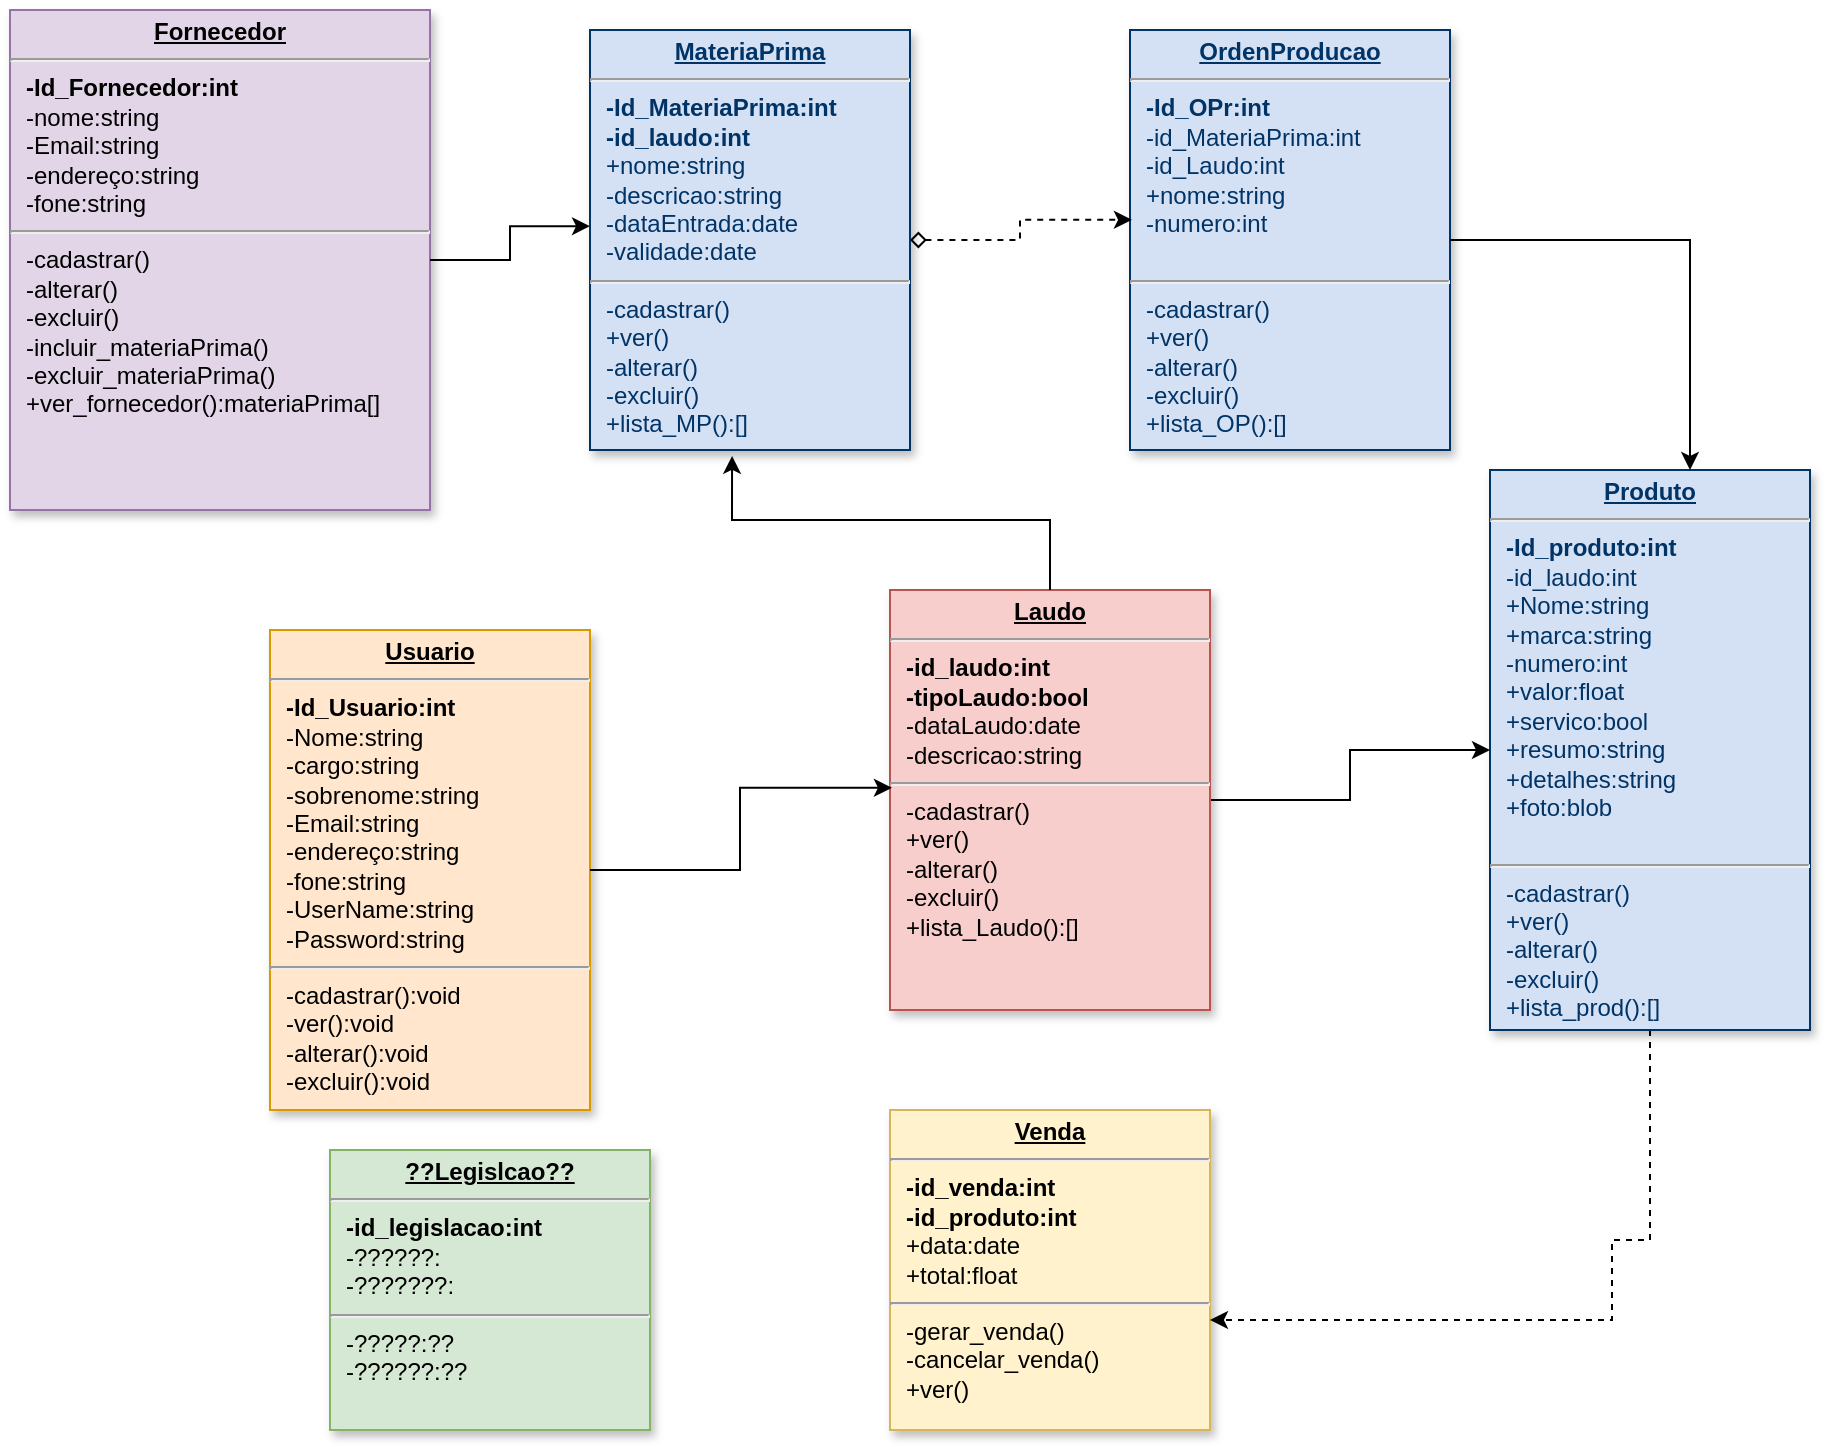 <mxfile version="24.8.1">
  <diagram name="Page-1" id="efa7a0a1-bf9b-a30e-e6df-94a7791c09e9">
    <mxGraphModel dx="813" dy="1603" grid="1" gridSize="10" guides="1" tooltips="1" connect="1" arrows="1" fold="1" page="1" pageScale="1" pageWidth="826" pageHeight="1169" background="none" math="0" shadow="0">
      <root>
        <mxCell id="0" />
        <mxCell id="1" parent="0" />
        <mxCell id="21" value="&lt;p style=&quot;margin: 0px; margin-top: 4px; text-align: center; text-decoration: underline;&quot;&gt;&lt;b&gt;OrdenProducao&lt;/b&gt;&lt;/p&gt;&lt;hr&gt;&lt;p style=&quot;margin: 0px; margin-left: 8px;&quot;&gt;&lt;b&gt;-Id_OPr:int&lt;/b&gt;&lt;/p&gt;&lt;p style=&quot;margin: 0px; margin-left: 8px;&quot;&gt;-id_MateriaPrima:int&lt;br&gt;&lt;/p&gt;&lt;p style=&quot;margin: 0px; margin-left: 8px;&quot;&gt;-id_Laudo:int&lt;br&gt;&lt;/p&gt;&lt;p style=&quot;margin: 0px; margin-left: 8px;&quot;&gt;+nome:string&lt;/p&gt;&lt;p style=&quot;margin: 0px; margin-left: 8px;&quot;&gt;-numero:int&lt;/p&gt;&lt;p style=&quot;margin: 0px; margin-left: 8px;&quot;&gt;&lt;br&gt;&lt;/p&gt;&lt;hr&gt;&lt;p style=&quot;border-color: var(--border-color); margin: 0px 0px 0px 8px;&quot;&gt;-cadastrar()&lt;/p&gt;&lt;p style=&quot;border-color: var(--border-color); margin: 0px 0px 0px 8px;&quot;&gt;+ver()&lt;br&gt;&lt;/p&gt;&lt;p style=&quot;border-color: var(--border-color); margin: 0px 0px 0px 8px;&quot;&gt;-alterar()&lt;/p&gt;&lt;p style=&quot;border-color: var(--border-color); margin: 0px 0px 0px 8px;&quot;&gt;-excluir()&lt;/p&gt;&lt;p style=&quot;margin: 0px; margin-left: 8px;&quot;&gt;+lista_OP():[]&lt;/p&gt;" style="verticalAlign=top;align=left;overflow=fill;fontSize=12;fontFamily=Helvetica;html=1;strokeColor=#003366;shadow=1;fillColor=#D4E1F5;fontColor=#003366" parent="1" vertex="1">
          <mxGeometry x="580" y="-40" width="160" height="210" as="geometry" />
        </mxCell>
        <mxCell id="22" value="&lt;p style=&quot;margin: 0px; margin-top: 4px; text-align: center; text-decoration: underline;&quot;&gt;&lt;b&gt;Usuario&lt;/b&gt;&lt;/p&gt;&lt;hr&gt;&lt;p style=&quot;margin: 0px; margin-left: 8px;&quot;&gt;&lt;b&gt;-Id_Usuario:int&lt;/b&gt;&lt;/p&gt;&lt;p style=&quot;margin: 0px; margin-left: 8px;&quot;&gt;&lt;span style=&quot;background-color: initial;&quot;&gt;-Nome:string&lt;/span&gt;&lt;br&gt;&lt;/p&gt;&lt;p style=&quot;margin: 0px; margin-left: 8px;&quot;&gt;&lt;span style=&quot;background-color: initial;&quot;&gt;-cargo:string&lt;/span&gt;&lt;/p&gt;&lt;p style=&quot;margin: 0px; margin-left: 8px;&quot;&gt;-sobrenome:string&lt;/p&gt;&lt;p style=&quot;margin: 0px; margin-left: 8px;&quot;&gt;&lt;span style=&quot;background-color: initial;&quot;&gt;-Email:string&lt;/span&gt;&lt;br&gt;&lt;/p&gt;&lt;p style=&quot;margin: 0px; margin-left: 8px;&quot;&gt;&lt;span style=&quot;background-color: initial;&quot;&gt;-endereço:string&lt;/span&gt;&lt;/p&gt;&lt;p style=&quot;margin: 0px; margin-left: 8px;&quot;&gt;&lt;span style=&quot;background-color: initial;&quot;&gt;-fone:string&lt;/span&gt;&lt;/p&gt;&lt;p style=&quot;margin: 0px; margin-left: 8px;&quot;&gt;-UserName:string&lt;/p&gt;&lt;p style=&quot;margin: 0px; margin-left: 8px;&quot;&gt;-Password:string&lt;/p&gt;&lt;hr&gt;&lt;p style=&quot;border-color: var(--border-color); margin: 0px 0px 0px 8px;&quot;&gt;-cadastrar():void&lt;/p&gt;&lt;p style=&quot;border-color: var(--border-color); margin: 0px 0px 0px 8px;&quot;&gt;-ver():void&lt;/p&gt;&lt;p style=&quot;border-color: var(--border-color); margin: 0px 0px 0px 8px;&quot;&gt;-alterar():void&lt;/p&gt;&lt;p style=&quot;border-color: var(--border-color); margin: 0px 0px 0px 8px;&quot;&gt;-excluir():void&lt;/p&gt;&lt;p style=&quot;border-color: var(--border-color); margin: 0px 0px 0px 8px;&quot;&gt;&lt;br style=&quot;border-color: var(--border-color);&quot;&gt;&lt;/p&gt;" style="verticalAlign=top;align=left;overflow=fill;fontSize=12;fontFamily=Helvetica;html=1;strokeColor=#d79b00;shadow=1;fillColor=#ffe6cc;" parent="1" vertex="1">
          <mxGeometry x="150" y="260" width="160" height="240" as="geometry" />
        </mxCell>
        <mxCell id="24" value="&lt;p style=&quot;margin: 0px; margin-top: 4px; text-align: center; text-decoration: underline;&quot;&gt;&lt;b&gt;Venda&lt;/b&gt;&lt;/p&gt;&lt;hr&gt;&lt;p style=&quot;margin: 0px; margin-left: 8px;&quot;&gt;&lt;b&gt;-id_venda:int&lt;/b&gt;&lt;/p&gt;&lt;p style=&quot;margin: 0px; margin-left: 8px;&quot;&gt;&lt;b&gt;-id_produto:int&lt;/b&gt;&lt;/p&gt;&lt;p style=&quot;margin: 0px; margin-left: 8px;&quot;&gt;&lt;span style=&quot;background-color: initial;&quot;&gt;+data:date&lt;/span&gt;&lt;br&gt;&lt;/p&gt;&lt;p style=&quot;margin: 0px; margin-left: 8px;&quot;&gt;+total:float&lt;/p&gt;&lt;hr&gt;&lt;p style=&quot;border-color: var(--border-color); margin: 0px 0px 0px 8px;&quot;&gt;-gerar_venda()&lt;/p&gt;&lt;p style=&quot;border-color: var(--border-color); margin: 0px 0px 0px 8px;&quot;&gt;&lt;span style=&quot;background-color: initial;&quot;&gt;-cancelar_venda()&lt;/span&gt;&lt;br&gt;&lt;/p&gt;&lt;p style=&quot;border-color: var(--border-color); margin: 0px 0px 0px 8px;&quot;&gt;+ver()&lt;/p&gt;&lt;p style=&quot;border-color: var(--border-color); margin: 0px 0px 0px 8px;&quot;&gt;&lt;br&gt;&lt;/p&gt;" style="verticalAlign=top;align=left;overflow=fill;fontSize=12;fontFamily=Helvetica;html=1;strokeColor=#d6b656;shadow=1;fillColor=#fff2cc;" parent="1" vertex="1">
          <mxGeometry x="460" y="500" width="160" height="160" as="geometry" />
        </mxCell>
        <mxCell id="Of43g7ajsxQIOOJVkstS-33" style="edgeStyle=orthogonalEdgeStyle;rounded=0;orthogonalLoop=1;jettySize=auto;html=1;entryX=0.006;entryY=0.452;entryDx=0;entryDy=0;entryPerimeter=0;dashed=1;startArrow=diamond;startFill=0;" parent="1" source="25" target="21" edge="1">
          <mxGeometry relative="1" as="geometry" />
        </mxCell>
        <mxCell id="25" value="&lt;p style=&quot;margin: 0px; margin-top: 4px; text-align: center; text-decoration: underline;&quot;&gt;&lt;b&gt;MateriaPrima&lt;/b&gt;&lt;/p&gt;&lt;hr&gt;&lt;p style=&quot;margin: 0px; margin-left: 8px;&quot;&gt;&lt;b&gt;-Id_MateriaPrima:int&lt;/b&gt;&lt;/p&gt;&lt;p style=&quot;margin: 0px; margin-left: 8px;&quot;&gt;&lt;b&gt;-id_laudo:int&lt;/b&gt;&lt;/p&gt;&lt;p style=&quot;margin: 0px; margin-left: 8px;&quot;&gt;+nome:string&lt;/p&gt;&lt;p style=&quot;margin: 0px; margin-left: 8px;&quot;&gt;-descricao:string&lt;/p&gt;&lt;p style=&quot;margin: 0px; margin-left: 8px;&quot;&gt;-dataEntrada:date&lt;/p&gt;&lt;p style=&quot;margin: 0px; margin-left: 8px;&quot;&gt;-validade:date&lt;/p&gt;&lt;hr&gt;&lt;p style=&quot;margin: 0px; margin-left: 8px;&quot;&gt;-cadastrar()&lt;/p&gt;&lt;p style=&quot;margin: 0px; margin-left: 8px;&quot;&gt;+ver()&lt;br&gt;&lt;/p&gt;&lt;p style=&quot;margin: 0px; margin-left: 8px;&quot;&gt;-alterar()&lt;/p&gt;&lt;p style=&quot;margin: 0px; margin-left: 8px;&quot;&gt;-excluir()&lt;/p&gt;&lt;p style=&quot;border-color: var(--border-color); margin: 0px 0px 0px 8px;&quot;&gt;+lista_MP():[]&lt;/p&gt;&lt;p style=&quot;margin: 0px; margin-left: 8px;&quot;&gt;&lt;br&gt;&lt;/p&gt;&lt;p style=&quot;margin: 0px; margin-left: 8px;&quot;&gt;&lt;br&gt;&lt;/p&gt;" style="verticalAlign=top;align=left;overflow=fill;fontSize=12;fontFamily=Helvetica;html=1;strokeColor=#003366;shadow=1;fillColor=#D4E1F5;fontColor=#003366" parent="1" vertex="1">
          <mxGeometry x="310" y="-40" width="160" height="210" as="geometry" />
        </mxCell>
        <mxCell id="UZ6zRoHqAO3_DpFXZGPz-38" style="edgeStyle=orthogonalEdgeStyle;rounded=0;orthogonalLoop=1;jettySize=auto;html=1;dashed=1;" edge="1" parent="1" source="29" target="24">
          <mxGeometry relative="1" as="geometry">
            <mxPoint x="750" y="610" as="targetPoint" />
            <Array as="points">
              <mxPoint x="840" y="565" />
              <mxPoint x="821" y="565" />
              <mxPoint x="821" y="605" />
            </Array>
          </mxGeometry>
        </mxCell>
        <mxCell id="29" value="&lt;p style=&quot;margin: 0px; margin-top: 4px; text-align: center; text-decoration: underline;&quot;&gt;&lt;strong&gt;Produto&lt;/strong&gt;&lt;/p&gt;&lt;hr&gt;&lt;p style=&quot;margin: 0px; margin-left: 8px;&quot;&gt;&lt;b&gt;-Id_produto:int&lt;/b&gt;&lt;/p&gt;&lt;p style=&quot;border-color: var(--border-color); margin: 0px 0px 0px 8px;&quot;&gt;&lt;span style=&quot;border-color: var(--border-color);&quot;&gt;-id_laudo:int&lt;/span&gt;&lt;/p&gt;&lt;p style=&quot;margin: 0px; margin-left: 8px;&quot;&gt;+Nome:string&lt;/p&gt;&lt;p style=&quot;margin: 0px; margin-left: 8px;&quot;&gt;+marca:string&lt;/p&gt;&lt;p style=&quot;margin: 0px; margin-left: 8px;&quot;&gt;-numero:int&lt;/p&gt;&lt;p style=&quot;margin: 0px; margin-left: 8px;&quot;&gt;+valor:float&lt;/p&gt;&lt;p style=&quot;margin: 0px; margin-left: 8px;&quot;&gt;+servico:bool&lt;/p&gt;&lt;p style=&quot;margin: 0px; margin-left: 8px;&quot;&gt;+resumo:string&lt;/p&gt;&lt;p style=&quot;margin: 0px; margin-left: 8px;&quot;&gt;+detalhes:string&lt;/p&gt;&lt;p style=&quot;margin: 0px; margin-left: 8px;&quot;&gt;+foto:blob&lt;/p&gt;&lt;p style=&quot;margin: 0px; margin-left: 8px;&quot;&gt;&lt;br&gt;&lt;/p&gt;&lt;hr&gt;&lt;p style=&quot;border-color: var(--border-color); margin: 0px 0px 0px 8px;&quot;&gt;-cadastrar()&lt;/p&gt;&lt;p style=&quot;border-color: var(--border-color); margin: 0px 0px 0px 8px;&quot;&gt;+ver()&lt;br&gt;&lt;/p&gt;&lt;p style=&quot;border-color: var(--border-color); margin: 0px 0px 0px 8px;&quot;&gt;-alterar()&lt;/p&gt;&lt;p style=&quot;border-color: var(--border-color); margin: 0px 0px 0px 8px;&quot;&gt;-excluir()&lt;/p&gt;&lt;p style=&quot;border-color: var(--border-color); margin: 0px 0px 0px 8px;&quot;&gt;+lista_prod():[]&lt;/p&gt;&lt;p style=&quot;border-color: var(--border-color); margin: 0px 0px 0px 8px;&quot;&gt;&lt;br&gt;&lt;/p&gt;&lt;p style=&quot;margin: 0px; margin-left: 8px;&quot;&gt;&lt;br&gt;&lt;/p&gt;" style="verticalAlign=top;align=left;overflow=fill;fontSize=12;fontFamily=Helvetica;html=1;strokeColor=#003366;shadow=1;fillColor=#D4E1F5;fontColor=#003366" parent="1" vertex="1">
          <mxGeometry x="760" y="180" width="160" height="280" as="geometry" />
        </mxCell>
        <mxCell id="GZkjpmsQbAS6XY7NywT_-33" value="&lt;p style=&quot;margin: 0px; margin-top: 4px; text-align: center; text-decoration: underline;&quot;&gt;&lt;b&gt;Fornecedor&lt;/b&gt;&lt;/p&gt;&lt;hr&gt;&lt;p style=&quot;margin: 0px; margin-left: 8px;&quot;&gt;&lt;b&gt;-Id_Fornecedor:int&lt;/b&gt;&lt;/p&gt;&lt;p style=&quot;margin: 0px; margin-left: 8px;&quot;&gt;-nome:string&lt;/p&gt;&lt;p style=&quot;margin: 0px 0px 0px 8px;&quot;&gt;&lt;span style=&quot;background-color: initial;&quot;&gt;-Email:string&lt;/span&gt;&lt;br&gt;&lt;/p&gt;&lt;p style=&quot;margin: 0px 0px 0px 8px;&quot;&gt;&lt;span style=&quot;background-color: initial;&quot;&gt;-endereço:string&lt;/span&gt;&lt;/p&gt;&lt;p style=&quot;margin: 0px 0px 0px 8px;&quot;&gt;&lt;span style=&quot;background-color: initial;&quot;&gt;-fone:string&lt;/span&gt;&lt;/p&gt;&lt;hr&gt;&lt;p style=&quot;margin: 0px; margin-left: 8px;&quot;&gt;-cadastrar()&lt;/p&gt;&lt;p style=&quot;margin: 0px; margin-left: 8px;&quot;&gt;-alterar()&lt;/p&gt;&lt;p style=&quot;margin: 0px; margin-left: 8px;&quot;&gt;-excluir()&lt;/p&gt;&lt;p style=&quot;margin: 0px; margin-left: 8px;&quot;&gt;-incluir_materiaPrima()&lt;/p&gt;&lt;p style=&quot;margin: 0px; margin-left: 8px;&quot;&gt;-excluir_materiaPrima()&lt;/p&gt;&lt;p style=&quot;border-color: var(--border-color); margin: 0px 0px 0px 8px;&quot;&gt;+ver_fornecedor():materiaPrima[]&lt;/p&gt;&lt;p style=&quot;border-color: var(--border-color); margin: 0px 0px 0px 8px;&quot;&gt;&lt;br style=&quot;border-color: var(--border-color);&quot;&gt;&lt;/p&gt;&lt;p style=&quot;margin: 0px; margin-left: 8px;&quot;&gt;&lt;br&gt;&lt;/p&gt;&lt;p style=&quot;margin: 0px; margin-left: 8px;&quot;&gt;&lt;br&gt;&lt;/p&gt;" style="verticalAlign=top;align=left;overflow=fill;fontSize=12;fontFamily=Helvetica;html=1;shadow=1;fillColor=#e1d5e7;strokeColor=#9673a6;" parent="1" vertex="1">
          <mxGeometry x="20" y="-50" width="210" height="250" as="geometry" />
        </mxCell>
        <mxCell id="k1T3KK0tMEWnh1e7kkKL-30" style="edgeStyle=orthogonalEdgeStyle;rounded=0;orthogonalLoop=1;jettySize=auto;html=1;entryX=0;entryY=0.5;entryDx=0;entryDy=0;" parent="1" source="Of43g7ajsxQIOOJVkstS-29" target="29" edge="1">
          <mxGeometry relative="1" as="geometry">
            <mxPoint x="430" y="435" as="targetPoint" />
          </mxGeometry>
        </mxCell>
        <mxCell id="Of43g7ajsxQIOOJVkstS-29" value="&lt;p style=&quot;margin: 0px; margin-top: 4px; text-align: center; text-decoration: underline;&quot;&gt;&lt;b&gt;Laudo&lt;/b&gt;&lt;/p&gt;&lt;hr&gt;&lt;p style=&quot;margin: 0px; margin-left: 8px;&quot;&gt;&lt;b&gt;-id_laudo:int&lt;/b&gt;&lt;/p&gt;&lt;p style=&quot;margin: 0px; margin-left: 8px;&quot;&gt;&lt;b&gt;-tipoLaudo:bool&lt;/b&gt;&lt;/p&gt;&lt;p style=&quot;margin: 0px; margin-left: 8px;&quot;&gt;-dataLaudo:date&lt;/p&gt;&lt;p style=&quot;margin: 0px; margin-left: 8px;&quot;&gt;-descricao:string&lt;/p&gt;&lt;hr&gt;&lt;p style=&quot;border-color: var(--border-color); margin: 0px 0px 0px 8px;&quot;&gt;-cadastrar()&lt;/p&gt;&lt;p style=&quot;border-color: var(--border-color); margin: 0px 0px 0px 8px;&quot;&gt;+ver()&lt;/p&gt;&lt;p style=&quot;border-color: var(--border-color); margin: 0px 0px 0px 8px;&quot;&gt;-alterar()&lt;/p&gt;&lt;p style=&quot;border-color: var(--border-color); margin: 0px 0px 0px 8px;&quot;&gt;&lt;span style=&quot;background-color: initial;&quot;&gt;-excluir()&lt;/span&gt;&lt;/p&gt;&lt;p style=&quot;border-color: var(--border-color); margin: 0px 0px 0px 8px;&quot;&gt;+lista_Laudo():[]&lt;/p&gt;" style="verticalAlign=top;align=left;overflow=fill;fontSize=12;fontFamily=Helvetica;html=1;strokeColor=#b85450;shadow=1;fillColor=#f8cecc;" parent="1" vertex="1">
          <mxGeometry x="460" y="240" width="160" height="210" as="geometry" />
        </mxCell>
        <mxCell id="Of43g7ajsxQIOOJVkstS-31" value="&lt;p style=&quot;margin: 0px; margin-top: 4px; text-align: center; text-decoration: underline;&quot;&gt;&lt;b&gt;??Legislcao??&lt;/b&gt;&lt;/p&gt;&lt;hr&gt;&lt;p style=&quot;margin: 0px; margin-left: 8px;&quot;&gt;&lt;b&gt;-id_legislacao:int&lt;/b&gt;&lt;/p&gt;&lt;p style=&quot;margin: 0px; margin-left: 8px;&quot;&gt;-??????:&lt;/p&gt;&lt;p style=&quot;margin: 0px; margin-left: 8px;&quot;&gt;-???????:&lt;/p&gt;&lt;hr&gt;&lt;p style=&quot;border-color: var(--border-color); margin: 0px 0px 0px 8px;&quot;&gt;-?????:??&lt;/p&gt;&lt;p style=&quot;border-color: var(--border-color); margin: 0px 0px 0px 8px;&quot;&gt;-??????:??&lt;/p&gt;" style="verticalAlign=top;align=left;overflow=fill;fontSize=12;fontFamily=Helvetica;html=1;strokeColor=#82b366;shadow=1;fillColor=#d5e8d4;" parent="1" vertex="1">
          <mxGeometry x="180" y="520" width="160" height="140" as="geometry" />
        </mxCell>
        <mxCell id="UZ6zRoHqAO3_DpFXZGPz-29" style="edgeStyle=orthogonalEdgeStyle;rounded=0;orthogonalLoop=1;jettySize=auto;html=1;entryX=0.625;entryY=0;entryDx=0;entryDy=0;entryPerimeter=0;" edge="1" parent="1" source="21" target="29">
          <mxGeometry relative="1" as="geometry" />
        </mxCell>
        <mxCell id="UZ6zRoHqAO3_DpFXZGPz-31" style="edgeStyle=orthogonalEdgeStyle;rounded=0;orthogonalLoop=1;jettySize=auto;html=1;entryX=0.444;entryY=1.014;entryDx=0;entryDy=0;entryPerimeter=0;" edge="1" parent="1" source="Of43g7ajsxQIOOJVkstS-29" target="25">
          <mxGeometry relative="1" as="geometry" />
        </mxCell>
        <mxCell id="UZ6zRoHqAO3_DpFXZGPz-33" style="edgeStyle=orthogonalEdgeStyle;rounded=0;orthogonalLoop=1;jettySize=auto;html=1;entryX=0;entryY=0.467;entryDx=0;entryDy=0;entryPerimeter=0;" edge="1" parent="1" source="GZkjpmsQbAS6XY7NywT_-33" target="25">
          <mxGeometry relative="1" as="geometry" />
        </mxCell>
        <mxCell id="UZ6zRoHqAO3_DpFXZGPz-40" style="edgeStyle=orthogonalEdgeStyle;rounded=0;orthogonalLoop=1;jettySize=auto;html=1;entryX=0.006;entryY=0.471;entryDx=0;entryDy=0;entryPerimeter=0;" edge="1" parent="1" source="22" target="Of43g7ajsxQIOOJVkstS-29">
          <mxGeometry relative="1" as="geometry" />
        </mxCell>
      </root>
    </mxGraphModel>
  </diagram>
</mxfile>
